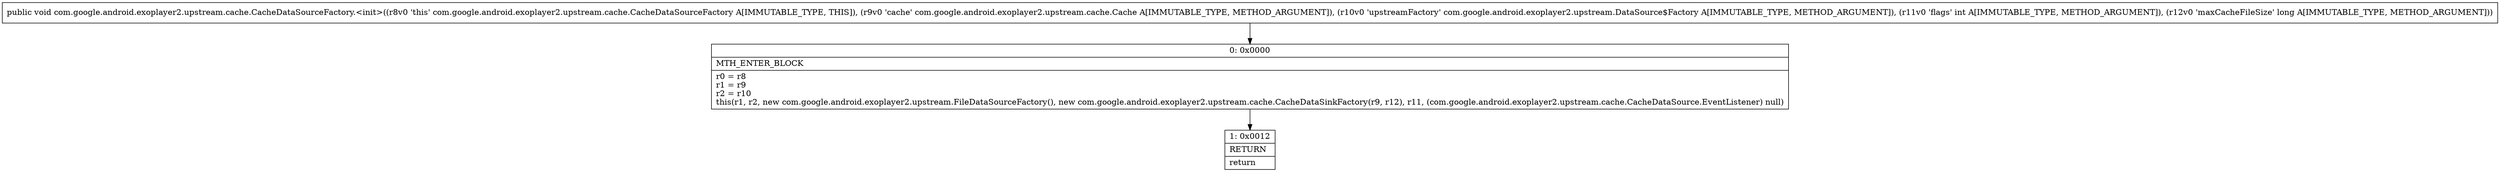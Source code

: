 digraph "CFG forcom.google.android.exoplayer2.upstream.cache.CacheDataSourceFactory.\<init\>(Lcom\/google\/android\/exoplayer2\/upstream\/cache\/Cache;Lcom\/google\/android\/exoplayer2\/upstream\/DataSource$Factory;IJ)V" {
Node_0 [shape=record,label="{0\:\ 0x0000|MTH_ENTER_BLOCK\l|r0 = r8\lr1 = r9\lr2 = r10\lthis(r1, r2, new com.google.android.exoplayer2.upstream.FileDataSourceFactory(), new com.google.android.exoplayer2.upstream.cache.CacheDataSinkFactory(r9, r12), r11, (com.google.android.exoplayer2.upstream.cache.CacheDataSource.EventListener) null)\l}"];
Node_1 [shape=record,label="{1\:\ 0x0012|RETURN\l|return\l}"];
MethodNode[shape=record,label="{public void com.google.android.exoplayer2.upstream.cache.CacheDataSourceFactory.\<init\>((r8v0 'this' com.google.android.exoplayer2.upstream.cache.CacheDataSourceFactory A[IMMUTABLE_TYPE, THIS]), (r9v0 'cache' com.google.android.exoplayer2.upstream.cache.Cache A[IMMUTABLE_TYPE, METHOD_ARGUMENT]), (r10v0 'upstreamFactory' com.google.android.exoplayer2.upstream.DataSource$Factory A[IMMUTABLE_TYPE, METHOD_ARGUMENT]), (r11v0 'flags' int A[IMMUTABLE_TYPE, METHOD_ARGUMENT]), (r12v0 'maxCacheFileSize' long A[IMMUTABLE_TYPE, METHOD_ARGUMENT])) }"];
MethodNode -> Node_0;
Node_0 -> Node_1;
}

